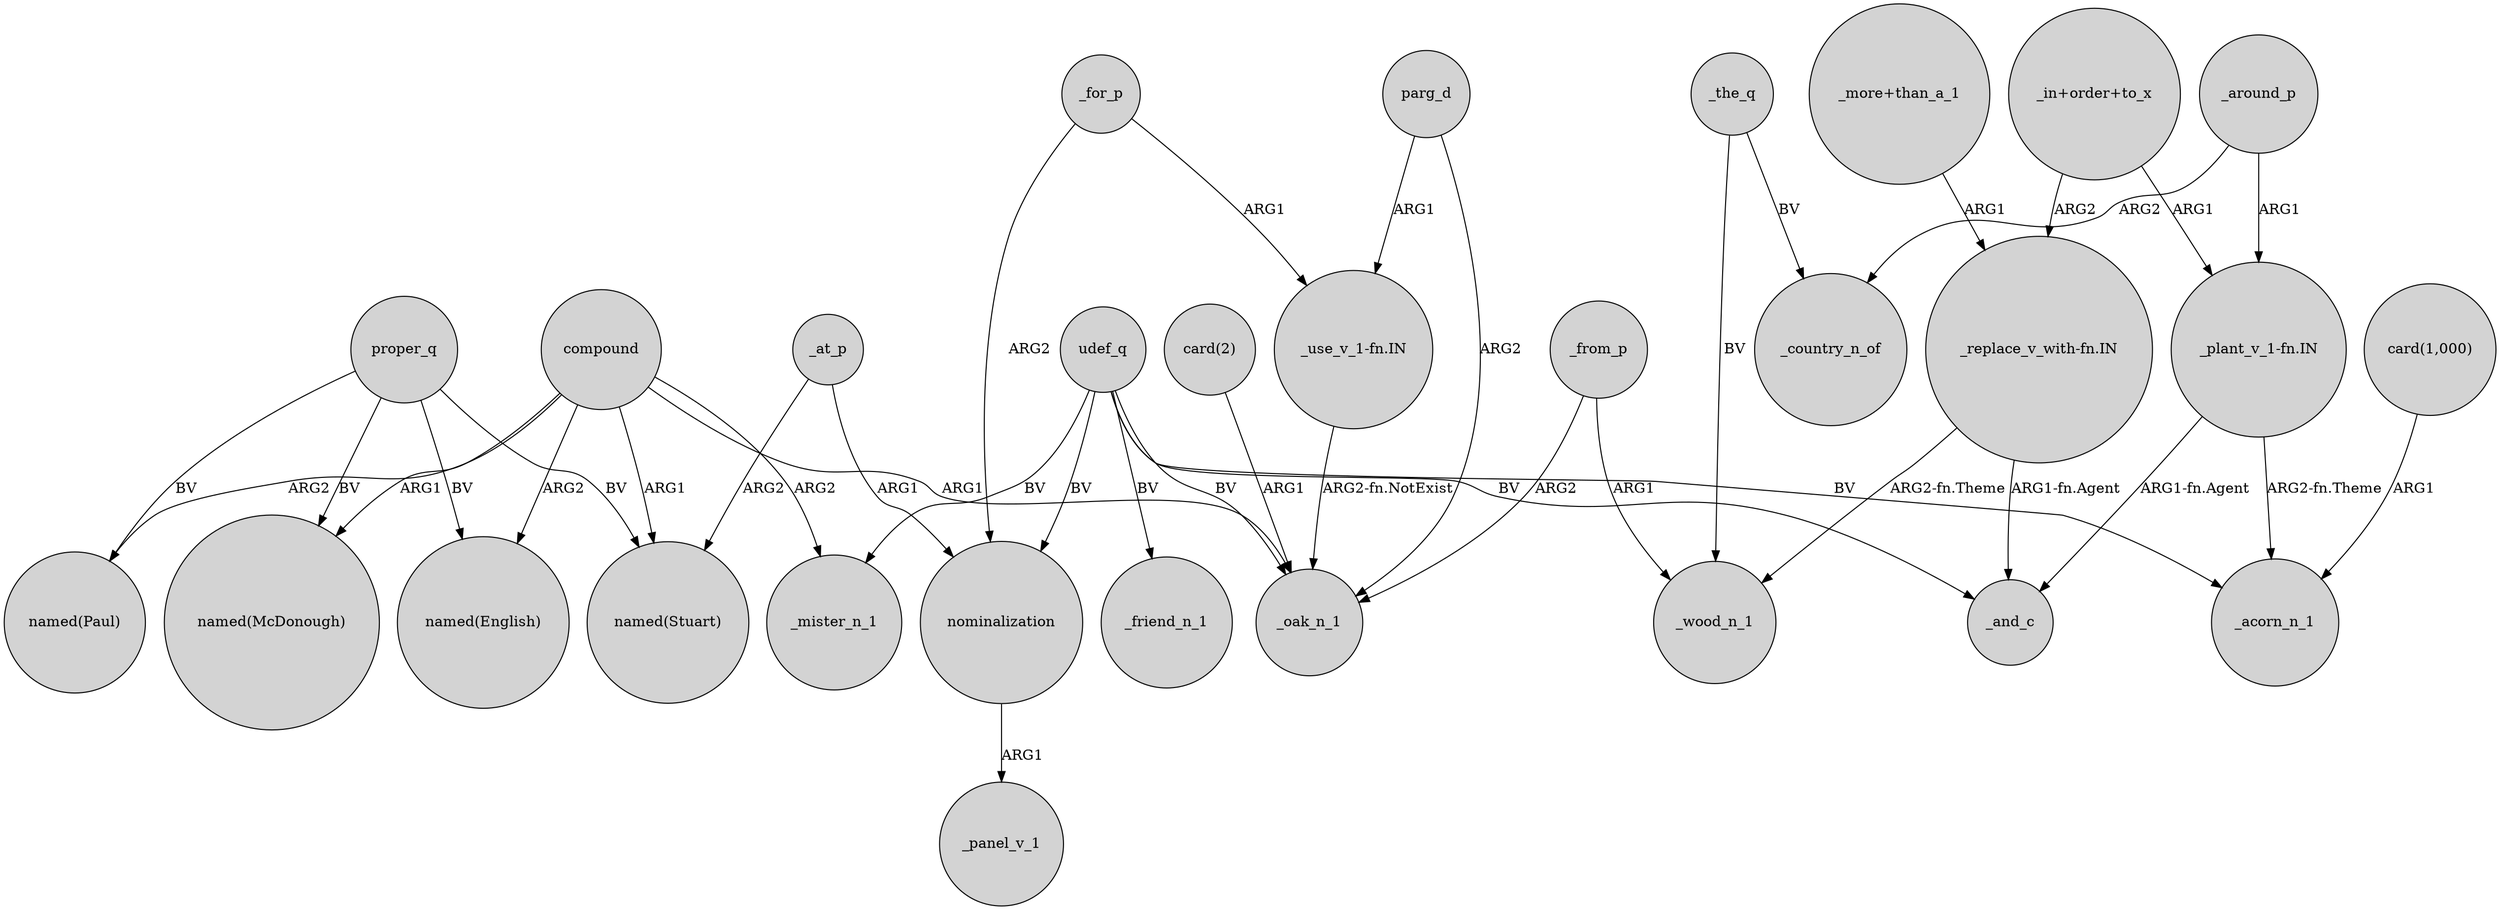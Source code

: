 digraph {
	node [shape=circle style=filled]
	nominalization -> _panel_v_1 [label=ARG1]
	compound -> "named(English)" [label=ARG2]
	compound -> _oak_n_1 [label=ARG1]
	"_plant_v_1-fn.IN" -> _acorn_n_1 [label="ARG2-fn.Theme"]
	proper_q -> "named(McDonough)" [label=BV]
	_around_p -> _country_n_of [label=ARG2]
	"_use_v_1-fn.IN" -> _oak_n_1 [label="ARG2-fn.NotExist"]
	compound -> _mister_n_1 [label=ARG2]
	_from_p -> _wood_n_1 [label=ARG1]
	_for_p -> nominalization [label=ARG2]
	udef_q -> _mister_n_1 [label=BV]
	"card(2)" -> _oak_n_1 [label=ARG1]
	"_in+order+to_x" -> "_replace_v_with-fn.IN" [label=ARG2]
	proper_q -> "named(English)" [label=BV]
	compound -> "named(McDonough)" [label=ARG1]
	"_plant_v_1-fn.IN" -> _and_c [label="ARG1-fn.Agent"]
	"_replace_v_with-fn.IN" -> _wood_n_1 [label="ARG2-fn.Theme"]
	proper_q -> "named(Paul)" [label=BV]
	_the_q -> _country_n_of [label=BV]
	compound -> "named(Paul)" [label=ARG2]
	_around_p -> "_plant_v_1-fn.IN" [label=ARG1]
	"card(1,000)" -> _acorn_n_1 [label=ARG1]
	parg_d -> "_use_v_1-fn.IN" [label=ARG1]
	_at_p -> nominalization [label=ARG1]
	"_more+than_a_1" -> "_replace_v_with-fn.IN" [label=ARG1]
	"_in+order+to_x" -> "_plant_v_1-fn.IN" [label=ARG1]
	_at_p -> "named(Stuart)" [label=ARG2]
	udef_q -> nominalization [label=BV]
	udef_q -> _friend_n_1 [label=BV]
	"_replace_v_with-fn.IN" -> _and_c [label="ARG1-fn.Agent"]
	compound -> "named(Stuart)" [label=ARG1]
	_the_q -> _wood_n_1 [label=BV]
	parg_d -> _oak_n_1 [label=ARG2]
	_for_p -> "_use_v_1-fn.IN" [label=ARG1]
	udef_q -> _and_c [label=BV]
	udef_q -> _acorn_n_1 [label=BV]
	_from_p -> _oak_n_1 [label=ARG2]
	udef_q -> _oak_n_1 [label=BV]
	proper_q -> "named(Stuart)" [label=BV]
}
